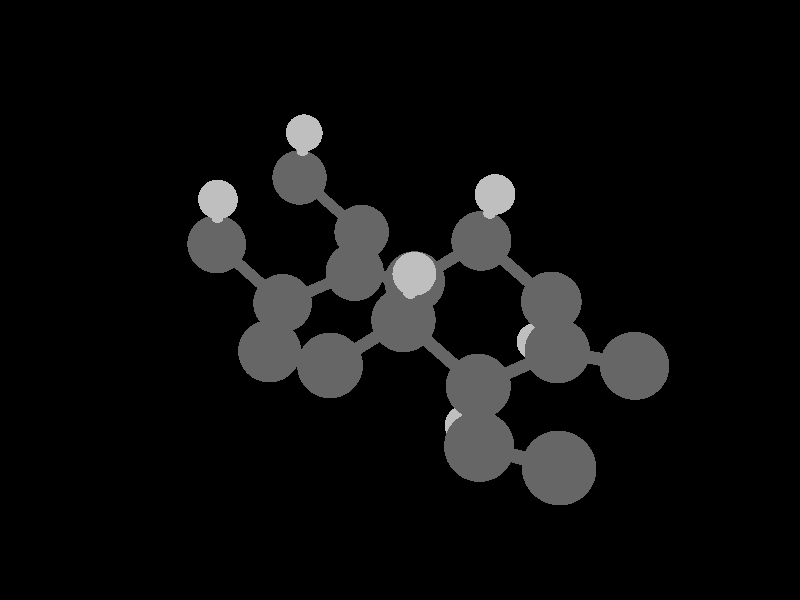 global_settings {
	ambient_light rgb <0.200000002980232, 0.200000002980232, 0.200000002980232>
	max_trace_level 15
}

background { color rgb <0,0,0> }

camera {
	perspective
	location <-0.695722165744271, -19.489027647186, 18.7725568179983>
	angle 40
	up <0, 0.696706709347166, 0.717356090899523>
	right <1, 0, 0> * 1.33333333333333
	direction <0, 0.717356090899523, -0.696706709347166> }

light_source {
	<97.8126674785825, -28.0797425956205, 146.579122569607>
	color rgb <1, 1, 1>
	fade_distance 244.531665052649
	fade_power 0
	parallel
	point_at <-97.8126674785825, 28.0797425956205, -146.579122569607>
}

light_source {
	<-97.8126674785825, 103.48246691187, 18.8039838020959>
	color rgb <0.300000011920929, 0.300000011920929, 0.300000011920929>
	fade_distance 244.531665052649
	fade_power 0
	parallel
	point_at <97.8126674785825, -103.48246691187, -18.8039838020959>
}

#default {
	finish {ambient .8 diffuse 1 specular 1 roughness .005 metallic 0.5}
}

union {
cylinder {
	<-2.90825316893077, -5.63379068945815, 4.24565>, 	<-2.84034975288928, -5.68133205003128, 4.70842492684887>, 0.1
	pigment { rgbt <0.75, 0.75, 0.75, 0> }
}
cylinder {
	<-2.84034975288928, -5.68133205003128, 4.70842492684887>, 	<-2.74644852129937, -5.74707531553282, 5.34838>, 0.1
	pigment { rgbt <0.400000005960464, 0.400000005960464, 0.400000005960464, 0> }
}
cylinder {
	<-1.57468795574398, -3.72926218555539, 4.24565>, 	<-1.50678453970249, -3.77680354612852, 4.70842492684887>, 0.1
	pigment { rgbt <0.75, 0.75, 0.75, 0> }
}
cylinder {
	<-1.50678453970249, -3.77680354612852, 4.70842492684887>, 	<-1.41288330811258, -3.84254681163007, 5.34838>, 0.1
	pigment { rgbt <0.400000005960464, 0.400000005960464, 0.400000005960464, 0> }
}
cylinder {
	<0.372418003968319, -7.93094137169667, 4.66659>, 	<0.440318898709645, -7.9784860899751, 5.12935995181948>, 0.1
	pigment { rgbt <0.75, 0.75, 0.75, 0> }
}
cylinder {
	<0.440318898709645, -7.9784860899751, 5.12935995181948>, 	<0.534216915835361, -8.0442341892918, 5.76931>, 0.1
	pigment { rgbt <0.400000005960464, 0.400000005960464, 0.400000005960464, 0> }
}
cylinder {
	<1.70598321715511, -6.02641286779392, 4.66659>, 	<1.77388411189644, -6.07395758607235, 5.12935995181948>, 0.1
	pigment { rgbt <0.75, 0.75, 0.75, 0> }
}
cylinder {
	<1.77388411189644, -6.07395758607235, 5.12935995181948>, 	<1.86778212902215, -6.13970568538904, 5.76931>, 0.1
	pigment { rgbt <0.400000005960464, 0.400000005960464, 0.400000005960464, 0> }
}
cylinder {
	<-2.74644852129937, -5.74707531553282, 5.34838>, 	<-2.11848280285219, -5.51861508933333, 5.508415>, 0.1
	pigment { rgbt <0.400000005960464, 0.400000005960464, 0.400000005960464, 0> }
}
cylinder {
	<-2.11848280285219, -5.51861508933333, 5.508415>, 	<-1.49051708440501, -5.29015486313385, 5.66845>, 0.1
	pigment { rgbt <0.400000005960464, 0.400000005960464, 0.400000005960464, 0> }
}
cylinder {
	<-2.74644852129937, -5.74707531553282, 5.34838>, 	<-2.78526540944559, -6.47087934128471, 5.508415>, 0.1
	pigment { rgbt <0.400000005960464, 0.400000005960464, 0.400000005960464, 0> }
}
cylinder {
	<-2.78526540944559, -6.47087934128471, 5.508415>, 	<-2.82408229759181, -7.1946833670366, 5.66845>, 0.1
	pigment { rgbt <0.400000005960464, 0.400000005960464, 0.400000005960464, 0> }
}
cylinder {
	<-2.74644852129937, -5.74707531553282, 5.34838>, 	<-3.33396894231192, -5.33568908849886, 5.6715>, 0.1
	pigment { rgbt <0.400000005960464, 0.400000005960464, 0.400000005960464, 0> }
}
cylinder {
	<-3.33396894231192, -5.33568908849886, 5.6715>, 	<-3.92148936332446, -4.9243028614649, 5.99462>, 0.1
	pigment { rgbt <0.400000005960464, 0.400000005960464, 0.400000005960464, 0> }
}
cylinder {
	<-1.41288330811258, -3.84254681163007, 5.34838>, 	<-1.4517001962588, -4.56635083738196, 5.508415>, 0.1
	pigment { rgbt <0.400000005960464, 0.400000005960464, 0.400000005960464, 0> }
}
cylinder {
	<-1.4517001962588, -4.56635083738196, 5.508415>, 	<-1.49051708440501, -5.29015486313385, 5.66845>, 0.1
	pigment { rgbt <0.400000005960464, 0.400000005960464, 0.400000005960464, 0> }
}
cylinder {
	<-1.41288330811258, -3.84254681163007, 5.34838>, 	<-2.00040372912512, -3.4311605845961, 5.6715>, 0.1
	pigment { rgbt <0.400000005960464, 0.400000005960464, 0.400000005960464, 0> }
}
cylinder {
	<-2.00040372912512, -3.4311605845961, 5.6715>, 	<-2.58792415013767, -3.01977435756214, 5.99462>, 0.1
	pigment { rgbt <0.400000005960464, 0.400000005960464, 0.400000005960464, 0> }
}
cylinder {
	<-1.49051708440501, -5.29015486313385, 5.66845>, 	<-0.970048354010514, -5.6545909910171, 5.89422>, 0.1
	pigment { rgbt <0.400000005960464, 0.400000005960464, 0.400000005960464, 0> }
}
cylinder {
	<-0.970048354010514, -5.6545909910171, 5.89422>, 	<-0.449579623616014, -6.01902711890035, 6.11999>, 0.1
	pigment { rgbt <0.400000005960464, 0.400000005960464, 0.400000005960464, 0> }
}
cylinder {
	<-2.82408229759181, -7.1946833670366, 5.66845>, 	<-2.30361356719731, -7.55911949491985, 5.89422>, 0.1
	pigment { rgbt <0.400000005960464, 0.400000005960464, 0.400000005960464, 0> }
}
cylinder {
	<-2.30361356719731, -7.55911949491985, 5.89422>, 	<-1.78314483680281, -7.92355562280311, 6.11999>, 0.1
	pigment { rgbt <0.400000005960464, 0.400000005960464, 0.400000005960464, 0> }
}
cylinder {
	<0.534216915835361, -8.0442341892918, 5.76931>, 	<1.16218263428254, -7.81577396309231, 5.92935>, 0.1
	pigment { rgbt <0.400000005960464, 0.400000005960464, 0.400000005960464, 0> }
}
cylinder {
	<1.16218263428254, -7.81577396309231, 5.92935>, 	<1.79014835272971, -7.58731373689282, 6.08939>, 0.1
	pigment { rgbt <0.400000005960464, 0.400000005960464, 0.400000005960464, 0> }
}
cylinder {
	<0.534216915835361, -8.0442341892918, 5.76931>, 	<0.495400027689142, -8.76803821504369, 5.92935>, 0.1
	pigment { rgbt <0.400000005960464, 0.400000005960464, 0.400000005960464, 0> }
}
cylinder {
	<0.495400027689142, -8.76803821504369, 5.92935>, 	<0.456583139542923, -9.49184224079558, 6.08939>, 0.1
	pigment { rgbt <0.400000005960464, 0.400000005960464, 0.400000005960464, 0> }
}
cylinder {
	<0.534216915835361, -8.0442341892918, 5.76931>, 	<-0.053300637295008, -7.63284386649761, 6.092435>, 0.1
	pigment { rgbt <0.400000005960464, 0.400000005960464, 0.400000005960464, 0> }
}
cylinder {
	<-0.053300637295008, -7.63284386649761, 6.092435>, 	<-0.640818190425377, -7.22145354370342, 6.41556>, 0.1
	pigment { rgbt <0.400000005960464, 0.400000005960464, 0.400000005960464, 0> }
}
cylinder {
	<1.86778212902215, -6.13970568538904, 5.76931>, 	<1.82896524087593, -6.86350971114093, 5.92935>, 0.1
	pigment { rgbt <0.400000005960464, 0.400000005960464, 0.400000005960464, 0> }
}
cylinder {
	<1.82896524087593, -6.86350971114093, 5.92935>, 	<1.79014835272971, -7.58731373689282, 6.08939>, 0.1
	pigment { rgbt <0.400000005960464, 0.400000005960464, 0.400000005960464, 0> }
}
cylinder {
	<1.86778212902215, -6.13970568538904, 5.76931>, 	<1.28026457589178, -5.72831536259485, 6.092435>, 0.1
	pigment { rgbt <0.400000005960464, 0.400000005960464, 0.400000005960464, 0> }
}
cylinder {
	<1.28026457589178, -5.72831536259485, 6.092435>, 	<0.692747022761415, -5.31692503980067, 6.41556>, 0.1
	pigment { rgbt <0.400000005960464, 0.400000005960464, 0.400000005960464, 0> }
}
cylinder {
	<-2.58792415013767, -3.01977435756214, 5.99462>, 	<-2.49407369538625, -3.08548915334587, 6.63458149204107>, 0.1
	pigment { rgbt <0.400000005960464, 0.400000005960464, 0.400000005960464, 0> }
}
cylinder {
	<-2.49407369538625, -3.08548915334587, 6.63458149204107>, 	<-2.4262071534751, -3.13300981751368, 7.09736>, 0.1
	pigment { rgbt <0.75, 0.75, 0.75, 0> }
}
cylinder {
	<-3.92148936332446, -4.9243028614649, 5.99462>, 	<-3.82763890857304, -4.99001765724862, 6.63458149204107>, 0.1
	pigment { rgbt <0.400000005960464, 0.400000005960464, 0.400000005960464, 0> }
}
cylinder {
	<-3.82763890857304, -4.99001765724862, 6.63458149204107>, 	<-3.75977236666189, -5.03753832141644, 7.09736>, 0.1
	pigment { rgbt <0.75, 0.75, 0.75, 0> }
}
cylinder {
	<1.79014835272971, -7.58731373689282, 6.08939>, 	<2.31061708312422, -7.95174986477607, 6.31516>, 0.1
	pigment { rgbt <0.400000005960464, 0.400000005960464, 0.400000005960464, 0> }
}
cylinder {
	<2.31061708312422, -7.95174986477607, 6.31516>, 	<2.83108581351872, -8.31618599265932, 6.54093>, 0.1
	pigment { rgbt <0.400000005960464, 0.400000005960464, 0.400000005960464, 0> }
}
cylinder {
	<0.456583139542923, -9.49184224079558, 6.08939>, 	<0.977051869937423, -9.85627836867883, 6.31516>, 0.1
	pigment { rgbt <0.400000005960464, 0.400000005960464, 0.400000005960464, 0> }
}
cylinder {
	<0.977051869937423, -9.85627836867883, 6.31516>, 	<1.49752060033192, -10.2207144965621, 6.54093>, 0.1
	pigment { rgbt <0.400000005960464, 0.400000005960464, 0.400000005960464, 0> }
}
cylinder {
	<-1.78314483680281, -7.92355562280311, 6.11999>, 	<-1.21198151361409, -7.57250458325326, 6.267775>, 0.1
	pigment { rgbt <0.400000005960464, 0.400000005960464, 0.400000005960464, 0> }
}
cylinder {
	<-1.21198151361409, -7.57250458325326, 6.267775>, 	<-0.640818190425377, -7.22145354370342, 6.41556>, 0.1
	pigment { rgbt <0.400000005960464, 0.400000005960464, 0.400000005960464, 0> }
}
cylinder {
	<-0.449579623616014, -6.01902711890035, 6.11999>, 	<-0.545198907020696, -6.62024033130189, 6.267775>, 0.1
	pigment { rgbt <0.400000005960464, 0.400000005960464, 0.400000005960464, 0> }
}
cylinder {
	<-0.545198907020696, -6.62024033130189, 6.267775>, 	<-0.640818190425377, -7.22145354370342, 6.41556>, 0.1
	pigment { rgbt <0.400000005960464, 0.400000005960464, 0.400000005960464, 0> }
}
cylinder {
	<-0.449579623616014, -6.01902711890035, 6.11999>, 	<0.121583699572701, -5.66797607935051, 6.267775>, 0.1
	pigment { rgbt <0.400000005960464, 0.400000005960464, 0.400000005960464, 0> }
}
cylinder {
	<0.121583699572701, -5.66797607935051, 6.267775>, 	<0.692747022761415, -5.31692503980067, 6.41556>, 0.1
	pigment { rgbt <0.400000005960464, 0.400000005960464, 0.400000005960464, 0> }
}
cylinder {
	<-0.640818190425377, -7.22145354370342, 6.41556>, 	<-0.546967735673957, -7.28716833948715, 7.05552149204107>, 0.1
	pigment { rgbt <0.400000005960464, 0.400000005960464, 0.400000005960464, 0> }
}
cylinder {
	<-0.546967735673957, -7.28716833948715, 7.05552149204107>, 	<-0.479101193762804, -7.33468900365497, 7.5183>, 0.1
	pigment { rgbt <0.75, 0.75, 0.75, 0> }
}
cylinder {
	<0.692747022761415, -5.31692503980067, 6.41556>, 	<0.786597477512835, -5.38263983558439, 7.05552149204107>, 0.1
	pigment { rgbt <0.400000005960464, 0.400000005960464, 0.400000005960464, 0> }
}
cylinder {
	<0.786597477512835, -5.38263983558439, 7.05552149204107>, 	<0.854464019423988, -5.43016049975221, 7.5183>, 0.1
	pigment { rgbt <0.75, 0.75, 0.75, 0> }
}
sphere {
	<-2.4262071534751, -3.13300981751368, 7.09736>, 0.33
	pigment { rgbt <0.75, 0.75, 0.75,0> }
}
sphere {
	<-3.75977236666189, -5.03753832141644, 7.09736>, 0.33
	pigment { rgbt <0.75, 0.75, 0.75,0> }
}
sphere {
	<0.854464019423988, -5.43016049975221, 7.5183>, 0.33
	pigment { rgbt <0.75, 0.75, 0.75,0> }
}
sphere {
	<-0.479101193762804, -7.33468900365497, 7.5183>, 0.33
	pigment { rgbt <0.75, 0.75, 0.75,0> }
}
sphere {
	<-2.58792415013767, -3.01977435756214, 5.99462>, 0.51
	pigment { rgbt <0.400000005960464, 0.400000005960464, 0.400000005960464,0> }
}
sphere {
	<-3.92148936332446, -4.9243028614649, 5.99462>, 0.51
	pigment { rgbt <0.400000005960464, 0.400000005960464, 0.400000005960464,0> }
}
sphere {
	<0.692747022761415, -5.31692503980067, 6.41556>, 0.51
	pigment { rgbt <0.400000005960464, 0.400000005960464, 0.400000005960464,0> }
}
sphere {
	<-0.640818190425377, -7.22145354370342, 6.41556>, 0.51
	pigment { rgbt <0.400000005960464, 0.400000005960464, 0.400000005960464,0> }
}
sphere {
	<-1.49051708440501, -5.29015486313385, 5.66845>, 0.51
	pigment { rgbt <0.400000005960464, 0.400000005960464, 0.400000005960464,0> }
}
sphere {
	<-2.82408229759181, -7.1946833670366, 5.66845>, 0.51
	pigment { rgbt <0.400000005960464, 0.400000005960464, 0.400000005960464,0> }
}
sphere {
	<1.79014835272971, -7.58731373689282, 6.08939>, 0.51
	pigment { rgbt <0.400000005960464, 0.400000005960464, 0.400000005960464,0> }
}
sphere {
	<0.456583139542923, -9.49184224079558, 6.08939>, 0.51
	pigment { rgbt <0.400000005960464, 0.400000005960464, 0.400000005960464,0> }
}
sphere {
	<-0.449579623616014, -6.01902711890035, 6.11999>, 0.51
	pigment { rgbt <0.400000005960464, 0.400000005960464, 0.400000005960464,0> }
}
sphere {
	<-1.78314483680281, -7.92355562280311, 6.11999>, 0.51
	pigment { rgbt <0.400000005960464, 0.400000005960464, 0.400000005960464,0> }
}
sphere {
	<2.83108581351872, -8.31618599265932, 6.54093>, 0.51
	pigment { rgbt <0.400000005960464, 0.400000005960464, 0.400000005960464,0> }
}
sphere {
	<1.49752060033192, -10.2207144965621, 6.54093>, 0.51
	pigment { rgbt <0.400000005960464, 0.400000005960464, 0.400000005960464,0> }
}
sphere {
	<-1.41288330811258, -3.84254681163007, 5.34838>, 0.51
	pigment { rgbt <0.400000005960464, 0.400000005960464, 0.400000005960464,0> }
}
sphere {
	<-2.74644852129937, -5.74707531553282, 5.34838>, 0.51
	pigment { rgbt <0.400000005960464, 0.400000005960464, 0.400000005960464,0> }
}
sphere {
	<1.86778212902215, -6.13970568538904, 5.76931>, 0.51
	pigment { rgbt <0.400000005960464, 0.400000005960464, 0.400000005960464,0> }
}
sphere {
	<0.534216915835361, -8.0442341892918, 5.76931>, 0.51
	pigment { rgbt <0.400000005960464, 0.400000005960464, 0.400000005960464,0> }
}
sphere {
	<-1.57468795574398, -3.72926218555539, 4.24565>, 0.33
	pigment { rgbt <0.75, 0.75, 0.75,0> }
}
sphere {
	<-2.90825316893077, -5.63379068945815, 4.24565>, 0.33
	pigment { rgbt <0.75, 0.75, 0.75,0> }
}
sphere {
	<1.70598321715511, -6.02641286779392, 4.66659>, 0.33
	pigment { rgbt <0.75, 0.75, 0.75,0> }
}
sphere {
	<0.372418003968319, -7.93094137169667, 4.66659>, 0.33
	pigment { rgbt <0.75, 0.75, 0.75,0> }
}
}
merge {
}
